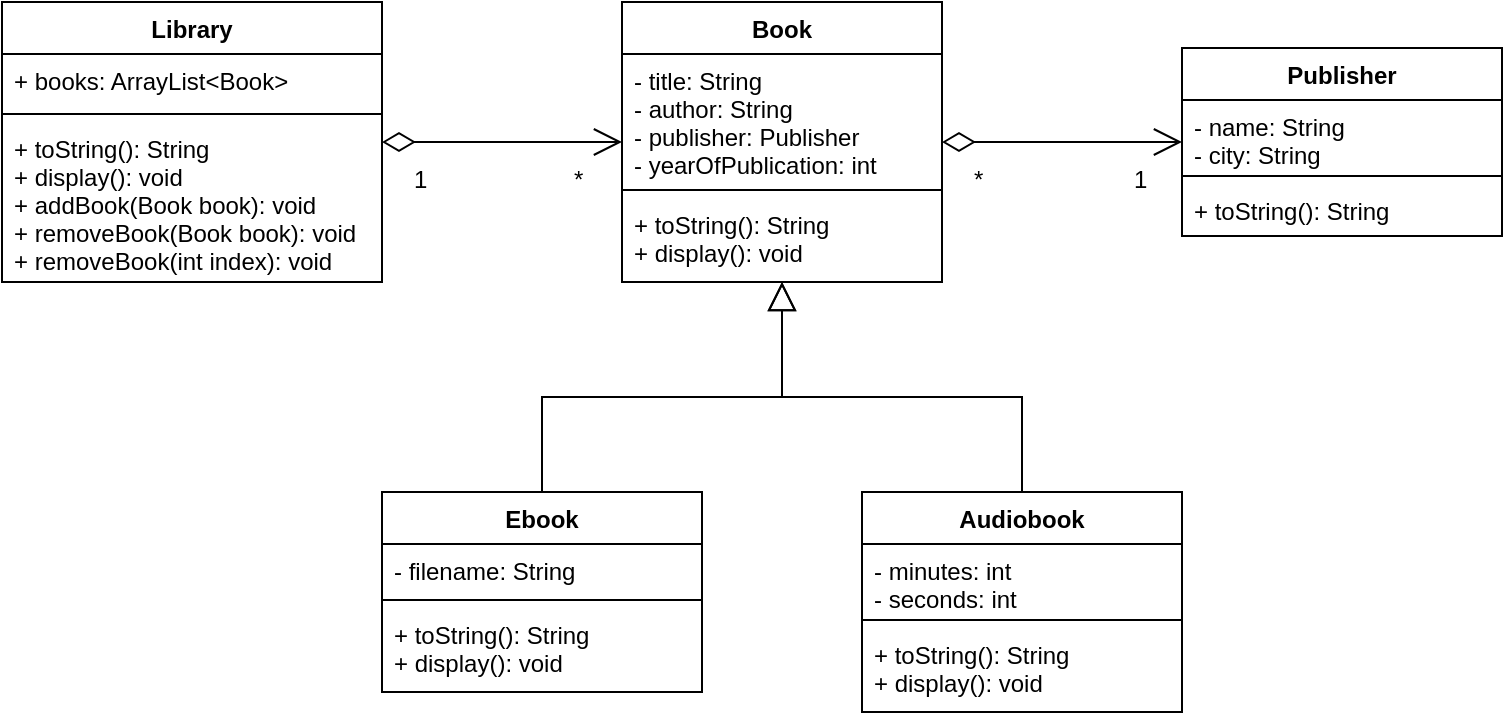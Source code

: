 <mxfile version="20.6.0" type="device"><diagram id="vB_KhR3SeOn-0qMBXSd2" name="Page-1"><mxGraphModel dx="1140" dy="661" grid="1" gridSize="10" guides="1" tooltips="1" connect="1" arrows="1" fold="1" page="1" pageScale="1" pageWidth="850" pageHeight="1100" math="0" shadow="0"><root><mxCell id="0"/><mxCell id="1" parent="0"/><mxCell id="he3LwwNXJxdBniojnUBd-5" value="Book" style="swimlane;fontStyle=1;align=center;verticalAlign=top;childLayout=stackLayout;horizontal=1;startSize=26;horizontalStack=0;resizeParent=1;resizeParentMax=0;resizeLast=0;collapsible=1;marginBottom=0;" vertex="1" parent="1"><mxGeometry x="360" y="35" width="160" height="140" as="geometry"/></mxCell><mxCell id="he3LwwNXJxdBniojnUBd-6" value="- title: String&#xA;- author: String&#xA;- publisher: Publisher&#xA;- yearOfPublication: int&#xA;&#xA;" style="text;strokeColor=none;fillColor=none;align=left;verticalAlign=top;spacingLeft=4;spacingRight=4;overflow=hidden;rotatable=0;points=[[0,0.5],[1,0.5]];portConstraint=eastwest;" vertex="1" parent="he3LwwNXJxdBniojnUBd-5"><mxGeometry y="26" width="160" height="64" as="geometry"/></mxCell><mxCell id="he3LwwNXJxdBniojnUBd-7" value="" style="line;strokeWidth=1;fillColor=none;align=left;verticalAlign=middle;spacingTop=-1;spacingLeft=3;spacingRight=3;rotatable=0;labelPosition=right;points=[];portConstraint=eastwest;strokeColor=inherit;" vertex="1" parent="he3LwwNXJxdBniojnUBd-5"><mxGeometry y="90" width="160" height="8" as="geometry"/></mxCell><mxCell id="he3LwwNXJxdBniojnUBd-8" value="+ toString(): String&#xA;+ display(): void" style="text;strokeColor=none;fillColor=none;align=left;verticalAlign=top;spacingLeft=4;spacingRight=4;overflow=hidden;rotatable=0;points=[[0,0.5],[1,0.5]];portConstraint=eastwest;" vertex="1" parent="he3LwwNXJxdBniojnUBd-5"><mxGeometry y="98" width="160" height="42" as="geometry"/></mxCell><mxCell id="he3LwwNXJxdBniojnUBd-18" style="edgeStyle=orthogonalEdgeStyle;rounded=0;orthogonalLoop=1;jettySize=auto;html=1;exitX=0.5;exitY=0;exitDx=0;exitDy=0;endArrow=block;endFill=0;strokeWidth=1;endSize=12;" edge="1" parent="1" source="he3LwwNXJxdBniojnUBd-9" target="he3LwwNXJxdBniojnUBd-5"><mxGeometry relative="1" as="geometry"/></mxCell><mxCell id="he3LwwNXJxdBniojnUBd-9" value="Ebook" style="swimlane;fontStyle=1;align=center;verticalAlign=top;childLayout=stackLayout;horizontal=1;startSize=26;horizontalStack=0;resizeParent=1;resizeParentMax=0;resizeLast=0;collapsible=1;marginBottom=0;" vertex="1" parent="1"><mxGeometry x="240" y="280" width="160" height="100" as="geometry"/></mxCell><mxCell id="he3LwwNXJxdBniojnUBd-10" value="- filename: String&#xA;" style="text;strokeColor=none;fillColor=none;align=left;verticalAlign=top;spacingLeft=4;spacingRight=4;overflow=hidden;rotatable=0;points=[[0,0.5],[1,0.5]];portConstraint=eastwest;" vertex="1" parent="he3LwwNXJxdBniojnUBd-9"><mxGeometry y="26" width="160" height="24" as="geometry"/></mxCell><mxCell id="he3LwwNXJxdBniojnUBd-11" value="" style="line;strokeWidth=1;fillColor=none;align=left;verticalAlign=middle;spacingTop=-1;spacingLeft=3;spacingRight=3;rotatable=0;labelPosition=right;points=[];portConstraint=eastwest;strokeColor=inherit;" vertex="1" parent="he3LwwNXJxdBniojnUBd-9"><mxGeometry y="50" width="160" height="8" as="geometry"/></mxCell><mxCell id="he3LwwNXJxdBniojnUBd-12" value="+ toString(): String&#xA;+ display(): void" style="text;strokeColor=none;fillColor=none;align=left;verticalAlign=top;spacingLeft=4;spacingRight=4;overflow=hidden;rotatable=0;points=[[0,0.5],[1,0.5]];portConstraint=eastwest;" vertex="1" parent="he3LwwNXJxdBniojnUBd-9"><mxGeometry y="58" width="160" height="42" as="geometry"/></mxCell><mxCell id="he3LwwNXJxdBniojnUBd-19" style="edgeStyle=orthogonalEdgeStyle;rounded=0;orthogonalLoop=1;jettySize=auto;html=1;exitX=0.5;exitY=0;exitDx=0;exitDy=0;strokeWidth=1;endArrow=block;endFill=0;endSize=12;" edge="1" parent="1" source="he3LwwNXJxdBniojnUBd-13" target="he3LwwNXJxdBniojnUBd-5"><mxGeometry relative="1" as="geometry"/></mxCell><mxCell id="he3LwwNXJxdBniojnUBd-13" value="Audiobook" style="swimlane;fontStyle=1;align=center;verticalAlign=top;childLayout=stackLayout;horizontal=1;startSize=26;horizontalStack=0;resizeParent=1;resizeParentMax=0;resizeLast=0;collapsible=1;marginBottom=0;" vertex="1" parent="1"><mxGeometry x="480" y="280" width="160" height="110" as="geometry"/></mxCell><mxCell id="he3LwwNXJxdBniojnUBd-14" value="- minutes: int&#xA;- seconds: int&#xA;&#xA;" style="text;strokeColor=none;fillColor=none;align=left;verticalAlign=top;spacingLeft=4;spacingRight=4;overflow=hidden;rotatable=0;points=[[0,0.5],[1,0.5]];portConstraint=eastwest;" vertex="1" parent="he3LwwNXJxdBniojnUBd-13"><mxGeometry y="26" width="160" height="34" as="geometry"/></mxCell><mxCell id="he3LwwNXJxdBniojnUBd-15" value="" style="line;strokeWidth=1;fillColor=none;align=left;verticalAlign=middle;spacingTop=-1;spacingLeft=3;spacingRight=3;rotatable=0;labelPosition=right;points=[];portConstraint=eastwest;strokeColor=inherit;" vertex="1" parent="he3LwwNXJxdBniojnUBd-13"><mxGeometry y="60" width="160" height="8" as="geometry"/></mxCell><mxCell id="he3LwwNXJxdBniojnUBd-16" value="+ toString(): String&#xA;+ display(): void" style="text;strokeColor=none;fillColor=none;align=left;verticalAlign=top;spacingLeft=4;spacingRight=4;overflow=hidden;rotatable=0;points=[[0,0.5],[1,0.5]];portConstraint=eastwest;" vertex="1" parent="he3LwwNXJxdBniojnUBd-13"><mxGeometry y="68" width="160" height="42" as="geometry"/></mxCell><mxCell id="he3LwwNXJxdBniojnUBd-24" value="Publisher" style="swimlane;fontStyle=1;align=center;verticalAlign=top;childLayout=stackLayout;horizontal=1;startSize=26;horizontalStack=0;resizeParent=1;resizeParentMax=0;resizeLast=0;collapsible=1;marginBottom=0;" vertex="1" parent="1"><mxGeometry x="640" y="58" width="160" height="94" as="geometry"/></mxCell><mxCell id="he3LwwNXJxdBniojnUBd-25" value="- name: String&#xA;- city: String&#xA;&#xA;" style="text;strokeColor=none;fillColor=none;align=left;verticalAlign=top;spacingLeft=4;spacingRight=4;overflow=hidden;rotatable=0;points=[[0,0.5],[1,0.5]];portConstraint=eastwest;" vertex="1" parent="he3LwwNXJxdBniojnUBd-24"><mxGeometry y="26" width="160" height="34" as="geometry"/></mxCell><mxCell id="he3LwwNXJxdBniojnUBd-26" value="" style="line;strokeWidth=1;fillColor=none;align=left;verticalAlign=middle;spacingTop=-1;spacingLeft=3;spacingRight=3;rotatable=0;labelPosition=right;points=[];portConstraint=eastwest;strokeColor=inherit;" vertex="1" parent="he3LwwNXJxdBniojnUBd-24"><mxGeometry y="60" width="160" height="8" as="geometry"/></mxCell><mxCell id="he3LwwNXJxdBniojnUBd-27" value="+ toString(): String" style="text;strokeColor=none;fillColor=none;align=left;verticalAlign=top;spacingLeft=4;spacingRight=4;overflow=hidden;rotatable=0;points=[[0,0.5],[1,0.5]];portConstraint=eastwest;" vertex="1" parent="he3LwwNXJxdBniojnUBd-24"><mxGeometry y="68" width="160" height="26" as="geometry"/></mxCell><mxCell id="he3LwwNXJxdBniojnUBd-28" value="" style="endArrow=open;html=1;endSize=12;startArrow=diamondThin;startSize=14;startFill=0;edgeStyle=orthogonalEdgeStyle;align=left;verticalAlign=bottom;rounded=0;strokeWidth=1;" edge="1" parent="1" source="he3LwwNXJxdBniojnUBd-5" target="he3LwwNXJxdBniojnUBd-24"><mxGeometry x="0.71" relative="1" as="geometry"><mxPoint x="340" y="410" as="sourcePoint"/><mxPoint x="500" y="410" as="targetPoint"/><mxPoint as="offset"/></mxGeometry></mxCell><mxCell id="he3LwwNXJxdBniojnUBd-29" value="Library" style="swimlane;fontStyle=1;align=center;verticalAlign=top;childLayout=stackLayout;horizontal=1;startSize=26;horizontalStack=0;resizeParent=1;resizeParentMax=0;resizeLast=0;collapsible=1;marginBottom=0;" vertex="1" parent="1"><mxGeometry x="50" y="35" width="190" height="140" as="geometry"/></mxCell><mxCell id="he3LwwNXJxdBniojnUBd-30" value="+ books: ArrayList&lt;Book&gt;" style="text;strokeColor=none;fillColor=none;align=left;verticalAlign=top;spacingLeft=4;spacingRight=4;overflow=hidden;rotatable=0;points=[[0,0.5],[1,0.5]];portConstraint=eastwest;" vertex="1" parent="he3LwwNXJxdBniojnUBd-29"><mxGeometry y="26" width="190" height="26" as="geometry"/></mxCell><mxCell id="he3LwwNXJxdBniojnUBd-31" value="" style="line;strokeWidth=1;fillColor=none;align=left;verticalAlign=middle;spacingTop=-1;spacingLeft=3;spacingRight=3;rotatable=0;labelPosition=right;points=[];portConstraint=eastwest;strokeColor=inherit;" vertex="1" parent="he3LwwNXJxdBniojnUBd-29"><mxGeometry y="52" width="190" height="8" as="geometry"/></mxCell><mxCell id="he3LwwNXJxdBniojnUBd-32" value="+ toString(): String&#xA;+ display(): void&#xA;+ addBook(Book book): void&#xA;+ removeBook(Book book): void&#xA;+ removeBook(int index): void" style="text;strokeColor=none;fillColor=none;align=left;verticalAlign=top;spacingLeft=4;spacingRight=4;overflow=hidden;rotatable=0;points=[[0,0.5],[1,0.5]];portConstraint=eastwest;" vertex="1" parent="he3LwwNXJxdBniojnUBd-29"><mxGeometry y="60" width="190" height="80" as="geometry"/></mxCell><mxCell id="he3LwwNXJxdBniojnUBd-34" value="" style="endArrow=open;html=1;endSize=12;startArrow=diamondThin;startSize=14;startFill=0;edgeStyle=orthogonalEdgeStyle;align=left;verticalAlign=bottom;rounded=0;strokeWidth=1;" edge="1" parent="1" source="he3LwwNXJxdBniojnUBd-29" target="he3LwwNXJxdBniojnUBd-5"><mxGeometry x="-1" y="3" relative="1" as="geometry"><mxPoint x="340" y="410" as="sourcePoint"/><mxPoint x="500" y="410" as="targetPoint"/></mxGeometry></mxCell><mxCell id="he3LwwNXJxdBniojnUBd-35" value="*" style="text;strokeColor=none;fillColor=none;align=left;verticalAlign=top;spacingLeft=4;spacingRight=4;overflow=hidden;rotatable=0;points=[[0,0.5],[1,0.5]];portConstraint=eastwest;" vertex="1" parent="1"><mxGeometry x="530" y="110" width="20" height="26" as="geometry"/></mxCell><mxCell id="he3LwwNXJxdBniojnUBd-37" value="1" style="text;strokeColor=none;fillColor=none;align=left;verticalAlign=top;spacingLeft=4;spacingRight=4;overflow=hidden;rotatable=0;points=[[0,0.5],[1,0.5]];portConstraint=eastwest;" vertex="1" parent="1"><mxGeometry x="610" y="110" width="20" height="26" as="geometry"/></mxCell><mxCell id="he3LwwNXJxdBniojnUBd-38" value="*" style="text;strokeColor=none;fillColor=none;align=left;verticalAlign=top;spacingLeft=4;spacingRight=4;overflow=hidden;rotatable=0;points=[[0,0.5],[1,0.5]];portConstraint=eastwest;" vertex="1" parent="1"><mxGeometry x="330" y="110" width="20" height="26" as="geometry"/></mxCell><mxCell id="he3LwwNXJxdBniojnUBd-39" value="1" style="text;strokeColor=none;fillColor=none;align=left;verticalAlign=top;spacingLeft=4;spacingRight=4;overflow=hidden;rotatable=0;points=[[0,0.5],[1,0.5]];portConstraint=eastwest;" vertex="1" parent="1"><mxGeometry x="250" y="110" width="20" height="26" as="geometry"/></mxCell></root></mxGraphModel></diagram></mxfile>